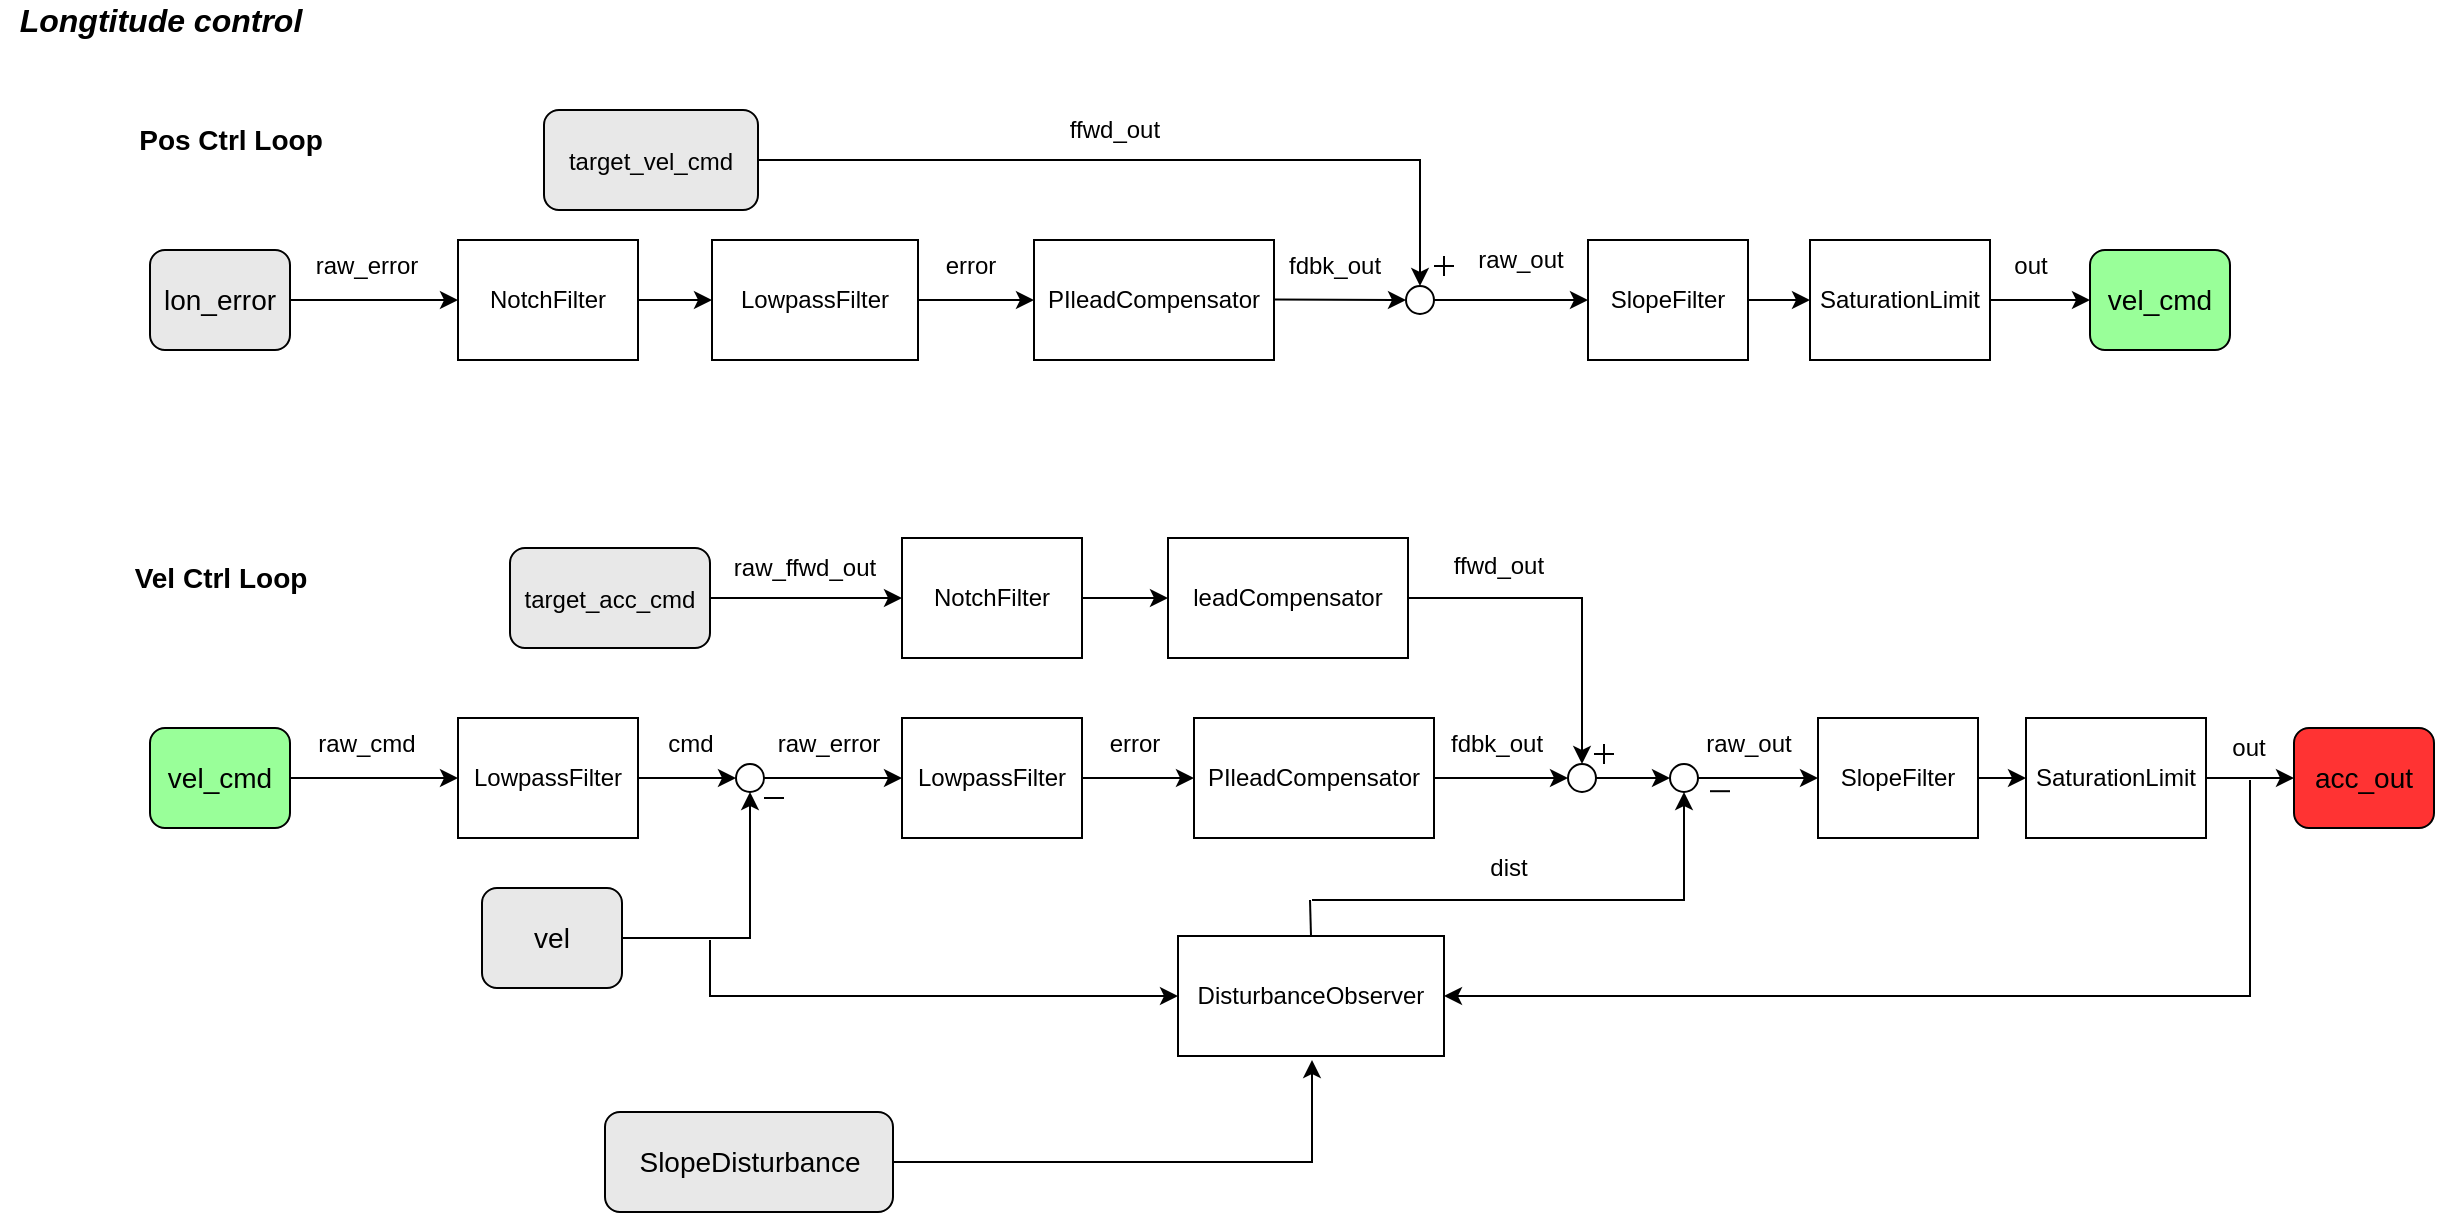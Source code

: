 <mxfile version="15.7.3" type="github">
  <diagram id="6g_Fd1ajQckZ7Yqp9gsq" name="Page-1">
    <mxGraphModel dx="1422" dy="1875" grid="1" gridSize="10" guides="1" tooltips="1" connect="1" arrows="1" fold="1" page="1" pageScale="1" pageWidth="827" pageHeight="1169" math="0" shadow="0">
      <root>
        <mxCell id="0" />
        <mxCell id="1" parent="0" />
        <mxCell id="FIAnAyh_88PYfkYXIVhB-5" style="edgeStyle=orthogonalEdgeStyle;rounded=0;orthogonalLoop=1;jettySize=auto;html=1;exitX=1;exitY=0.5;exitDx=0;exitDy=0;entryX=0;entryY=0.5;entryDx=0;entryDy=0;" parent="1" source="FIAnAyh_88PYfkYXIVhB-1" target="RUSnrg1oQo-M4RbumIp_-7" edge="1">
          <mxGeometry relative="1" as="geometry">
            <mxPoint x="404" as="targetPoint" />
          </mxGeometry>
        </mxCell>
        <mxCell id="FIAnAyh_88PYfkYXIVhB-1" value="NotchFilter" style="rounded=0;whiteSpace=wrap;html=1;" parent="1" vertex="1">
          <mxGeometry x="254" y="-30" width="90" height="60" as="geometry" />
        </mxCell>
        <mxCell id="RUSnrg1oQo-M4RbumIp_-3" value="" style="endArrow=classic;html=1;rounded=0;entryX=0;entryY=0.5;entryDx=0;entryDy=0;exitX=1;exitY=0.5;exitDx=0;exitDy=0;" parent="1" source="qoE_y93I6-oWgTe839o0-49" target="FIAnAyh_88PYfkYXIVhB-1" edge="1">
          <mxGeometry width="50" height="50" relative="1" as="geometry">
            <mxPoint x="174" as="sourcePoint" />
            <mxPoint x="204" y="-0.29" as="targetPoint" />
          </mxGeometry>
        </mxCell>
        <mxCell id="RUSnrg1oQo-M4RbumIp_-4" value="raw_error" style="text;html=1;align=center;verticalAlign=middle;resizable=0;points=[];autosize=1;strokeColor=none;fillColor=none;" parent="1" vertex="1">
          <mxGeometry x="173" y="-27" width="70" height="20" as="geometry" />
        </mxCell>
        <mxCell id="RUSnrg1oQo-M4RbumIp_-8" style="edgeStyle=orthogonalEdgeStyle;rounded=0;orthogonalLoop=1;jettySize=auto;html=1;exitX=1;exitY=0.5;exitDx=0;exitDy=0;entryX=0;entryY=0.5;entryDx=0;entryDy=0;" parent="1" source="RUSnrg1oQo-M4RbumIp_-7" target="RUSnrg1oQo-M4RbumIp_-10" edge="1">
          <mxGeometry relative="1" as="geometry">
            <mxPoint x="542" y="0.143" as="targetPoint" />
          </mxGeometry>
        </mxCell>
        <mxCell id="RUSnrg1oQo-M4RbumIp_-7" value="LowpassFilter" style="rounded=0;whiteSpace=wrap;html=1;" parent="1" vertex="1">
          <mxGeometry x="381" y="-30" width="103" height="60" as="geometry" />
        </mxCell>
        <mxCell id="RUSnrg1oQo-M4RbumIp_-10" value="PIleadCompensator" style="rounded=0;whiteSpace=wrap;html=1;" parent="1" vertex="1">
          <mxGeometry x="542" y="-30" width="120" height="60" as="geometry" />
        </mxCell>
        <mxCell id="RUSnrg1oQo-M4RbumIp_-11" value="" style="endArrow=classic;html=1;rounded=0;exitX=1;exitY=0.5;exitDx=0;exitDy=0;entryX=0;entryY=0.5;entryDx=0;entryDy=0;" parent="1" target="RUSnrg1oQo-M4RbumIp_-13" edge="1">
          <mxGeometry width="50" height="50" relative="1" as="geometry">
            <mxPoint x="662" y="-0.29" as="sourcePoint" />
            <mxPoint x="723" y="-0.29" as="targetPoint" />
          </mxGeometry>
        </mxCell>
        <mxCell id="RUSnrg1oQo-M4RbumIp_-12" value="fdbk_out" style="text;html=1;align=center;verticalAlign=middle;resizable=0;points=[];autosize=1;strokeColor=none;fillColor=none;" parent="1" vertex="1">
          <mxGeometry x="662" y="-27" width="60" height="20" as="geometry" />
        </mxCell>
        <mxCell id="RUSnrg1oQo-M4RbumIp_-13" value="" style="ellipse;whiteSpace=wrap;html=1;aspect=fixed;" parent="1" vertex="1">
          <mxGeometry x="728" y="-7" width="14" height="14" as="geometry" />
        </mxCell>
        <mxCell id="RUSnrg1oQo-M4RbumIp_-15" value="" style="endArrow=classic;html=1;rounded=0;exitX=1;exitY=0.5;exitDx=0;exitDy=0;" parent="1" source="6ou-MsNmvMS3vPGDJ_Ky-21" edge="1">
          <mxGeometry width="50" height="50" relative="1" as="geometry">
            <mxPoint x="513" y="-70" as="sourcePoint" />
            <mxPoint x="735" y="-7" as="targetPoint" />
            <Array as="points">
              <mxPoint x="620" y="-70" />
              <mxPoint x="735" y="-70" />
            </Array>
          </mxGeometry>
        </mxCell>
        <mxCell id="RUSnrg1oQo-M4RbumIp_-19" value="" style="group" parent="1" vertex="1" connectable="0">
          <mxGeometry x="742" y="-22" width="10" height="10" as="geometry" />
        </mxCell>
        <mxCell id="RUSnrg1oQo-M4RbumIp_-17" value="" style="endArrow=none;html=1;rounded=0;" parent="RUSnrg1oQo-M4RbumIp_-19" edge="1">
          <mxGeometry width="50" height="50" relative="1" as="geometry">
            <mxPoint x="5" y="10" as="sourcePoint" />
            <mxPoint x="5" as="targetPoint" />
          </mxGeometry>
        </mxCell>
        <mxCell id="RUSnrg1oQo-M4RbumIp_-18" value="" style="endArrow=none;html=1;rounded=0;" parent="RUSnrg1oQo-M4RbumIp_-19" edge="1">
          <mxGeometry width="50" height="50" relative="1" as="geometry">
            <mxPoint x="10" y="5" as="sourcePoint" />
            <mxPoint y="5" as="targetPoint" />
          </mxGeometry>
        </mxCell>
        <mxCell id="RUSnrg1oQo-M4RbumIp_-20" value="SlopeFilter" style="rounded=0;whiteSpace=wrap;html=1;" parent="1" vertex="1">
          <mxGeometry x="819" y="-30" width="80" height="60" as="geometry" />
        </mxCell>
        <mxCell id="RUSnrg1oQo-M4RbumIp_-21" value="" style="endArrow=classic;html=1;rounded=0;entryX=0;entryY=0.5;entryDx=0;entryDy=0;" parent="1" source="RUSnrg1oQo-M4RbumIp_-13" target="RUSnrg1oQo-M4RbumIp_-20" edge="1">
          <mxGeometry width="50" height="50" relative="1" as="geometry">
            <mxPoint x="743" as="sourcePoint" />
            <mxPoint x="783" as="targetPoint" />
          </mxGeometry>
        </mxCell>
        <mxCell id="RUSnrg1oQo-M4RbumIp_-22" value="SaturationLimit" style="rounded=0;whiteSpace=wrap;html=1;" parent="1" vertex="1">
          <mxGeometry x="930" y="-30" width="90" height="60" as="geometry" />
        </mxCell>
        <mxCell id="RUSnrg1oQo-M4RbumIp_-23" value="" style="endArrow=classic;html=1;rounded=0;exitX=1;exitY=0.5;exitDx=0;exitDy=0;entryX=0;entryY=0.5;entryDx=0;entryDy=0;" parent="1" source="RUSnrg1oQo-M4RbumIp_-20" target="RUSnrg1oQo-M4RbumIp_-22" edge="1">
          <mxGeometry width="50" height="50" relative="1" as="geometry">
            <mxPoint x="901.0" y="-0.24" as="sourcePoint" />
            <mxPoint x="923" as="targetPoint" />
          </mxGeometry>
        </mxCell>
        <mxCell id="RUSnrg1oQo-M4RbumIp_-24" value="" style="endArrow=classic;html=1;rounded=0;exitX=1;exitY=0.5;exitDx=0;exitDy=0;entryX=0;entryY=0.5;entryDx=0;entryDy=0;" parent="1" source="RUSnrg1oQo-M4RbumIp_-22" target="qoE_y93I6-oWgTe839o0-50" edge="1">
          <mxGeometry width="50" height="50" relative="1" as="geometry">
            <mxPoint x="1043" as="sourcePoint" />
            <mxPoint x="1063" as="targetPoint" />
          </mxGeometry>
        </mxCell>
        <mxCell id="RUSnrg1oQo-M4RbumIp_-25" value="raw_out" style="text;html=1;align=center;verticalAlign=middle;resizable=0;points=[];autosize=1;strokeColor=none;fillColor=none;" parent="1" vertex="1">
          <mxGeometry x="755" y="-30" width="60" height="20" as="geometry" />
        </mxCell>
        <mxCell id="RUSnrg1oQo-M4RbumIp_-26" value="out" style="text;html=1;align=center;verticalAlign=middle;resizable=0;points=[];autosize=1;strokeColor=none;fillColor=none;" parent="1" vertex="1">
          <mxGeometry x="1025" y="-27" width="30" height="20" as="geometry" />
        </mxCell>
        <mxCell id="RUSnrg1oQo-M4RbumIp_-27" value="error" style="text;html=1;align=center;verticalAlign=middle;resizable=0;points=[];autosize=1;strokeColor=none;fillColor=none;" parent="1" vertex="1">
          <mxGeometry x="490" y="-27" width="40" height="20" as="geometry" />
        </mxCell>
        <mxCell id="qoE_y93I6-oWgTe839o0-24" value="&lt;b&gt;&lt;font style=&quot;font-size: 14px&quot;&gt;Pos Ctrl Loop&lt;/font&gt;&lt;/b&gt;" style="text;html=1;align=center;verticalAlign=middle;resizable=0;points=[];autosize=1;strokeColor=none;fillColor=none;" parent="1" vertex="1">
          <mxGeometry x="85" y="-90" width="110" height="20" as="geometry" />
        </mxCell>
        <mxCell id="qoE_y93I6-oWgTe839o0-25" style="edgeStyle=orthogonalEdgeStyle;rounded=0;orthogonalLoop=1;jettySize=auto;html=1;exitX=1;exitY=0.5;exitDx=0;exitDy=0;entryX=0;entryY=0.5;entryDx=0;entryDy=0;" parent="1" source="qoE_y93I6-oWgTe839o0-26" target="qoE_y93I6-oWgTe839o0-54" edge="1">
          <mxGeometry relative="1" as="geometry">
            <mxPoint x="410" y="239" as="targetPoint" />
          </mxGeometry>
        </mxCell>
        <mxCell id="qoE_y93I6-oWgTe839o0-26" value="LowpassFilter" style="rounded=0;whiteSpace=wrap;html=1;" parent="1" vertex="1">
          <mxGeometry x="254" y="209" width="90" height="60" as="geometry" />
        </mxCell>
        <mxCell id="qoE_y93I6-oWgTe839o0-27" value="" style="endArrow=classic;html=1;rounded=0;entryX=0;entryY=0.5;entryDx=0;entryDy=0;exitX=1;exitY=0.5;exitDx=0;exitDy=0;" parent="1" source="qoE_y93I6-oWgTe839o0-52" target="qoE_y93I6-oWgTe839o0-26" edge="1">
          <mxGeometry width="50" height="50" relative="1" as="geometry">
            <mxPoint x="174" y="239.0" as="sourcePoint" />
            <mxPoint x="204" y="238.71" as="targetPoint" />
          </mxGeometry>
        </mxCell>
        <mxCell id="qoE_y93I6-oWgTe839o0-28" value="raw_cmd" style="text;html=1;align=center;verticalAlign=middle;resizable=0;points=[];autosize=1;strokeColor=none;fillColor=none;" parent="1" vertex="1">
          <mxGeometry x="178" y="212" width="60" height="20" as="geometry" />
        </mxCell>
        <mxCell id="qoE_y93I6-oWgTe839o0-48" value="&lt;b&gt;&lt;font style=&quot;font-size: 14px&quot;&gt;Vel Ctrl Loop&lt;/font&gt;&lt;/b&gt;" style="text;html=1;align=center;verticalAlign=middle;resizable=0;points=[];autosize=1;strokeColor=none;fillColor=none;" parent="1" vertex="1">
          <mxGeometry x="85" y="129" width="100" height="20" as="geometry" />
        </mxCell>
        <mxCell id="qoE_y93I6-oWgTe839o0-49" value="lon_error" style="rounded=1;whiteSpace=wrap;html=1;fontSize=14;fillColor=#E8E8E8;" parent="1" vertex="1">
          <mxGeometry x="100" y="-25" width="70" height="50" as="geometry" />
        </mxCell>
        <mxCell id="qoE_y93I6-oWgTe839o0-50" value="vel_cmd" style="rounded=1;whiteSpace=wrap;html=1;fontSize=14;fillColor=#99FF99;" parent="1" vertex="1">
          <mxGeometry x="1070" y="-25" width="70" height="50" as="geometry" />
        </mxCell>
        <mxCell id="qoE_y93I6-oWgTe839o0-52" value="vel_cmd" style="rounded=1;whiteSpace=wrap;html=1;fontSize=14;fillColor=#99FF99;" parent="1" vertex="1">
          <mxGeometry x="100" y="214" width="70" height="50" as="geometry" />
        </mxCell>
        <mxCell id="qoE_y93I6-oWgTe839o0-53" value="cmd" style="text;html=1;align=center;verticalAlign=middle;resizable=0;points=[];autosize=1;strokeColor=none;fillColor=none;" parent="1" vertex="1">
          <mxGeometry x="350" y="212" width="40" height="20" as="geometry" />
        </mxCell>
        <mxCell id="qoE_y93I6-oWgTe839o0-54" value="" style="ellipse;whiteSpace=wrap;html=1;aspect=fixed;" parent="1" vertex="1">
          <mxGeometry x="393" y="232" width="14" height="14" as="geometry" />
        </mxCell>
        <mxCell id="qoE_y93I6-oWgTe839o0-56" value="" style="endArrow=classic;html=1;rounded=0;entryX=0.5;entryY=1;entryDx=0;entryDy=0;exitX=1;exitY=0.5;exitDx=0;exitDy=0;" parent="1" source="6ou-MsNmvMS3vPGDJ_Ky-23" target="qoE_y93I6-oWgTe839o0-54" edge="1">
          <mxGeometry width="50" height="50" relative="1" as="geometry">
            <mxPoint x="300" y="296" as="sourcePoint" />
            <mxPoint x="400" y="259" as="targetPoint" />
            <Array as="points">
              <mxPoint x="400" y="319" />
              <mxPoint x="400" y="296" />
            </Array>
          </mxGeometry>
        </mxCell>
        <mxCell id="qoE_y93I6-oWgTe839o0-59" value="" style="endArrow=none;html=1;rounded=0;fontSize=14;" parent="1" edge="1">
          <mxGeometry width="50" height="50" relative="1" as="geometry">
            <mxPoint x="407" y="249" as="sourcePoint" />
            <mxPoint x="417" y="249" as="targetPoint" />
          </mxGeometry>
        </mxCell>
        <mxCell id="qoE_y93I6-oWgTe839o0-60" value="LowpassFilter" style="rounded=0;whiteSpace=wrap;html=1;" parent="1" vertex="1">
          <mxGeometry x="476" y="209" width="90" height="60" as="geometry" />
        </mxCell>
        <mxCell id="qoE_y93I6-oWgTe839o0-62" value="raw_error" style="text;html=1;align=center;verticalAlign=middle;resizable=0;points=[];autosize=1;strokeColor=none;fillColor=none;" parent="1" vertex="1">
          <mxGeometry x="404" y="212" width="70" height="20" as="geometry" />
        </mxCell>
        <mxCell id="6ou-MsNmvMS3vPGDJ_Ky-1" style="edgeStyle=orthogonalEdgeStyle;rounded=0;orthogonalLoop=1;jettySize=auto;html=1;entryX=0;entryY=0.5;entryDx=0;entryDy=0;exitX=1;exitY=0.5;exitDx=0;exitDy=0;" parent="1" source="qoE_y93I6-oWgTe839o0-54" target="qoE_y93I6-oWgTe839o0-60" edge="1">
          <mxGeometry relative="1" as="geometry">
            <mxPoint x="456.0" y="238.86" as="targetPoint" />
            <mxPoint x="410" y="239" as="sourcePoint" />
          </mxGeometry>
        </mxCell>
        <mxCell id="6ou-MsNmvMS3vPGDJ_Ky-2" style="edgeStyle=orthogonalEdgeStyle;rounded=0;orthogonalLoop=1;jettySize=auto;html=1;exitX=1;exitY=0.5;exitDx=0;exitDy=0;entryX=0;entryY=0.5;entryDx=0;entryDy=0;" parent="1" source="qoE_y93I6-oWgTe839o0-60" target="6ou-MsNmvMS3vPGDJ_Ky-4" edge="1">
          <mxGeometry relative="1" as="geometry">
            <mxPoint x="620" y="239" as="targetPoint" />
            <mxPoint x="580" y="238.8" as="sourcePoint" />
          </mxGeometry>
        </mxCell>
        <mxCell id="6ou-MsNmvMS3vPGDJ_Ky-3" value="error" style="text;html=1;align=center;verticalAlign=middle;resizable=0;points=[];autosize=1;strokeColor=none;fillColor=none;" parent="1" vertex="1">
          <mxGeometry x="572" y="212" width="40" height="20" as="geometry" />
        </mxCell>
        <mxCell id="6ou-MsNmvMS3vPGDJ_Ky-4" value="PIleadCompensator" style="rounded=0;whiteSpace=wrap;html=1;" parent="1" vertex="1">
          <mxGeometry x="622" y="209" width="120" height="60" as="geometry" />
        </mxCell>
        <mxCell id="6ou-MsNmvMS3vPGDJ_Ky-5" value="" style="endArrow=classic;html=1;rounded=0;exitX=1;exitY=0.5;exitDx=0;exitDy=0;entryX=0;entryY=0.5;entryDx=0;entryDy=0;" parent="1" source="6ou-MsNmvMS3vPGDJ_Ky-4" target="6ou-MsNmvMS3vPGDJ_Ky-14" edge="1">
          <mxGeometry width="50" height="50" relative="1" as="geometry">
            <mxPoint x="752" y="238.71" as="sourcePoint" />
            <mxPoint x="810" y="239" as="targetPoint" />
          </mxGeometry>
        </mxCell>
        <mxCell id="6ou-MsNmvMS3vPGDJ_Ky-6" value="fdbk_out" style="text;html=1;align=center;verticalAlign=middle;resizable=0;points=[];autosize=1;strokeColor=none;fillColor=none;" parent="1" vertex="1">
          <mxGeometry x="743" y="212" width="60" height="20" as="geometry" />
        </mxCell>
        <mxCell id="6ou-MsNmvMS3vPGDJ_Ky-8" value="NotchFilter" style="rounded=0;whiteSpace=wrap;html=1;" parent="1" vertex="1">
          <mxGeometry x="476" y="119" width="90" height="60" as="geometry" />
        </mxCell>
        <mxCell id="6ou-MsNmvMS3vPGDJ_Ky-10" style="edgeStyle=orthogonalEdgeStyle;rounded=0;orthogonalLoop=1;jettySize=auto;html=1;entryX=0;entryY=0.5;entryDx=0;entryDy=0;exitX=1;exitY=0.5;exitDx=0;exitDy=0;" parent="1" source="2CJdkRJwsNgzcTbNCUTt-1" target="6ou-MsNmvMS3vPGDJ_Ky-8" edge="1">
          <mxGeometry relative="1" as="geometry">
            <mxPoint x="460" y="148.71" as="targetPoint" />
            <mxPoint x="400" y="149" as="sourcePoint" />
          </mxGeometry>
        </mxCell>
        <mxCell id="6ou-MsNmvMS3vPGDJ_Ky-12" value="leadCompensator" style="rounded=0;whiteSpace=wrap;html=1;" parent="1" vertex="1">
          <mxGeometry x="609" y="119" width="120" height="60" as="geometry" />
        </mxCell>
        <mxCell id="6ou-MsNmvMS3vPGDJ_Ky-13" style="edgeStyle=orthogonalEdgeStyle;rounded=0;orthogonalLoop=1;jettySize=auto;html=1;exitX=1;exitY=0.5;exitDx=0;exitDy=0;entryX=0;entryY=0.5;entryDx=0;entryDy=0;" parent="1" source="6ou-MsNmvMS3vPGDJ_Ky-8" target="6ou-MsNmvMS3vPGDJ_Ky-12" edge="1">
          <mxGeometry relative="1" as="geometry">
            <mxPoint x="620" y="149" as="targetPoint" />
            <mxPoint x="574" y="148.71" as="sourcePoint" />
          </mxGeometry>
        </mxCell>
        <mxCell id="6ou-MsNmvMS3vPGDJ_Ky-14" value="" style="ellipse;whiteSpace=wrap;html=1;aspect=fixed;" parent="1" vertex="1">
          <mxGeometry x="809" y="232" width="14" height="14" as="geometry" />
        </mxCell>
        <mxCell id="6ou-MsNmvMS3vPGDJ_Ky-16" value="" style="endArrow=classic;html=1;rounded=0;entryX=0.5;entryY=0;entryDx=0;entryDy=0;exitX=1;exitY=0.5;exitDx=0;exitDy=0;" parent="1" source="6ou-MsNmvMS3vPGDJ_Ky-12" target="6ou-MsNmvMS3vPGDJ_Ky-14" edge="1">
          <mxGeometry width="50" height="50" relative="1" as="geometry">
            <mxPoint x="676" y="182" as="sourcePoint" />
            <mxPoint x="816" y="229" as="targetPoint" />
            <Array as="points">
              <mxPoint x="816" y="149" />
            </Array>
          </mxGeometry>
        </mxCell>
        <mxCell id="6ou-MsNmvMS3vPGDJ_Ky-17" value="" style="group" parent="1" vertex="1" connectable="0">
          <mxGeometry x="822" y="222" width="10" height="10" as="geometry" />
        </mxCell>
        <mxCell id="6ou-MsNmvMS3vPGDJ_Ky-18" value="" style="endArrow=none;html=1;rounded=0;" parent="6ou-MsNmvMS3vPGDJ_Ky-17" edge="1">
          <mxGeometry width="50" height="50" relative="1" as="geometry">
            <mxPoint x="5" y="10" as="sourcePoint" />
            <mxPoint x="5" as="targetPoint" />
          </mxGeometry>
        </mxCell>
        <mxCell id="6ou-MsNmvMS3vPGDJ_Ky-19" value="" style="endArrow=none;html=1;rounded=0;" parent="6ou-MsNmvMS3vPGDJ_Ky-17" edge="1">
          <mxGeometry width="50" height="50" relative="1" as="geometry">
            <mxPoint x="10" y="5" as="sourcePoint" />
            <mxPoint y="5" as="targetPoint" />
          </mxGeometry>
        </mxCell>
        <mxCell id="6ou-MsNmvMS3vPGDJ_Ky-20" value="ffwd_out" style="text;html=1;align=center;verticalAlign=middle;resizable=0;points=[];autosize=1;strokeColor=none;fillColor=none;" parent="1" vertex="1">
          <mxGeometry x="744" y="123" width="60" height="20" as="geometry" />
        </mxCell>
        <mxCell id="6ou-MsNmvMS3vPGDJ_Ky-21" value="&lt;span style=&quot;font-size: 12px&quot;&gt;target_vel_cmd&lt;/span&gt;" style="rounded=1;whiteSpace=wrap;html=1;fontSize=14;fillColor=#E8E8E8;" parent="1" vertex="1">
          <mxGeometry x="297" y="-95" width="107" height="50" as="geometry" />
        </mxCell>
        <mxCell id="6ou-MsNmvMS3vPGDJ_Ky-22" value="ffwd_out" style="text;html=1;align=center;verticalAlign=middle;resizable=0;points=[];autosize=1;strokeColor=none;fillColor=none;" parent="1" vertex="1">
          <mxGeometry x="552" y="-95" width="60" height="20" as="geometry" />
        </mxCell>
        <mxCell id="6ou-MsNmvMS3vPGDJ_Ky-23" value="vel" style="rounded=1;whiteSpace=wrap;html=1;fontSize=14;fillColor=#E8E8E8;" parent="1" vertex="1">
          <mxGeometry x="266" y="294" width="70" height="50" as="geometry" />
        </mxCell>
        <mxCell id="6ou-MsNmvMS3vPGDJ_Ky-25" value="raw_out" style="text;html=1;align=center;verticalAlign=middle;resizable=0;points=[];autosize=1;strokeColor=none;fillColor=none;" parent="1" vertex="1">
          <mxGeometry x="869" y="212" width="60" height="20" as="geometry" />
        </mxCell>
        <mxCell id="6ou-MsNmvMS3vPGDJ_Ky-26" value="SlopeFilter" style="rounded=0;whiteSpace=wrap;html=1;" parent="1" vertex="1">
          <mxGeometry x="934" y="209" width="80" height="60" as="geometry" />
        </mxCell>
        <mxCell id="2CJdkRJwsNgzcTbNCUTt-1" value="&lt;span style=&quot;font-size: 12px&quot;&gt;target_acc_cmd&lt;/span&gt;" style="rounded=1;whiteSpace=wrap;html=1;fontSize=14;fillColor=#E8E8E8;" parent="1" vertex="1">
          <mxGeometry x="280" y="124" width="100" height="50" as="geometry" />
        </mxCell>
        <mxCell id="2CJdkRJwsNgzcTbNCUTt-2" value="raw_ffwd_out" style="text;html=1;align=center;verticalAlign=middle;resizable=0;points=[];autosize=1;strokeColor=none;fillColor=none;" parent="1" vertex="1">
          <mxGeometry x="381.5" y="124" width="90" height="20" as="geometry" />
        </mxCell>
        <mxCell id="2CJdkRJwsNgzcTbNCUTt-3" value="SaturationLimit" style="rounded=0;whiteSpace=wrap;html=1;" parent="1" vertex="1">
          <mxGeometry x="1038" y="209" width="90" height="60" as="geometry" />
        </mxCell>
        <mxCell id="2CJdkRJwsNgzcTbNCUTt-4" value="" style="endArrow=classic;html=1;rounded=0;exitX=1;exitY=0.5;exitDx=0;exitDy=0;entryX=0;entryY=0.5;entryDx=0;entryDy=0;" parent="1" source="6ou-MsNmvMS3vPGDJ_Ky-26" target="2CJdkRJwsNgzcTbNCUTt-3" edge="1">
          <mxGeometry width="50" height="50" relative="1" as="geometry">
            <mxPoint x="984.0" y="310" as="sourcePoint" />
            <mxPoint x="1044" y="239" as="targetPoint" />
          </mxGeometry>
        </mxCell>
        <mxCell id="2CJdkRJwsNgzcTbNCUTt-5" value="out" style="text;html=1;align=center;verticalAlign=middle;resizable=0;points=[];autosize=1;strokeColor=none;fillColor=none;" parent="1" vertex="1">
          <mxGeometry x="1134" y="214" width="30" height="20" as="geometry" />
        </mxCell>
        <mxCell id="Y4PM5d1un2te80g-p5qK-1" value="" style="endArrow=classic;html=1;rounded=0;exitX=1;exitY=0.5;exitDx=0;exitDy=0;entryX=0;entryY=0.5;entryDx=0;entryDy=0;" parent="1" source="2CJdkRJwsNgzcTbNCUTt-3" target="Y4PM5d1un2te80g-p5qK-9" edge="1">
          <mxGeometry width="50" height="50" relative="1" as="geometry">
            <mxPoint x="1144" y="238.76" as="sourcePoint" />
            <mxPoint x="1180" y="238.76" as="targetPoint" />
          </mxGeometry>
        </mxCell>
        <mxCell id="Y4PM5d1un2te80g-p5qK-2" value="" style="ellipse;whiteSpace=wrap;html=1;aspect=fixed;" parent="1" vertex="1">
          <mxGeometry x="860" y="232" width="14" height="14" as="geometry" />
        </mxCell>
        <mxCell id="Y4PM5d1un2te80g-p5qK-7" value="" style="endArrow=none;html=1;rounded=0;fontSize=14;" parent="1" edge="1">
          <mxGeometry width="50" height="50" relative="1" as="geometry">
            <mxPoint x="880" y="245.6" as="sourcePoint" />
            <mxPoint x="890" y="245.6" as="targetPoint" />
          </mxGeometry>
        </mxCell>
        <mxCell id="Y4PM5d1un2te80g-p5qK-8" value="" style="endArrow=classic;html=1;rounded=0;exitX=1;exitY=0.5;exitDx=0;exitDy=0;entryX=0;entryY=0.5;entryDx=0;entryDy=0;" parent="1" source="Y4PM5d1un2te80g-p5qK-2" edge="1" target="6ou-MsNmvMS3vPGDJ_Ky-26">
          <mxGeometry width="50" height="50" relative="1" as="geometry">
            <mxPoint x="889" y="238.8" as="sourcePoint" />
            <mxPoint x="925" y="238.8" as="targetPoint" />
          </mxGeometry>
        </mxCell>
        <mxCell id="Y4PM5d1un2te80g-p5qK-9" value="acc_out" style="rounded=1;whiteSpace=wrap;html=1;fontSize=14;fillColor=#FF3333;" parent="1" vertex="1">
          <mxGeometry x="1172" y="214" width="70" height="50" as="geometry" />
        </mxCell>
        <mxCell id="Y4PM5d1un2te80g-p5qK-11" value="DisturbanceObserver" style="rounded=0;whiteSpace=wrap;html=1;" parent="1" vertex="1">
          <mxGeometry x="614" y="318" width="133" height="60" as="geometry" />
        </mxCell>
        <mxCell id="Y4PM5d1un2te80g-p5qK-12" value="SlopeDisturbance" style="rounded=1;whiteSpace=wrap;html=1;fontSize=14;fillColor=#E8E8E8;" parent="1" vertex="1">
          <mxGeometry x="327.5" y="406" width="144" height="50" as="geometry" />
        </mxCell>
        <mxCell id="Y4PM5d1un2te80g-p5qK-16" value="" style="endArrow=classic;html=1;rounded=0;entryX=0;entryY=0.5;entryDx=0;entryDy=0;" parent="1" target="Y4PM5d1un2te80g-p5qK-11" edge="1">
          <mxGeometry width="50" height="50" relative="1" as="geometry">
            <mxPoint x="380" y="320" as="sourcePoint" />
            <mxPoint x="443.5" y="439.5" as="targetPoint" />
            <Array as="points">
              <mxPoint x="380" y="348" />
            </Array>
          </mxGeometry>
        </mxCell>
        <mxCell id="Y4PM5d1un2te80g-p5qK-17" value="" style="endArrow=classic;html=1;rounded=0;exitX=1;exitY=0.5;exitDx=0;exitDy=0;" parent="1" edge="1" source="Y4PM5d1un2te80g-p5qK-12">
          <mxGeometry width="50" height="50" relative="1" as="geometry">
            <mxPoint x="471.5" y="430" as="sourcePoint" />
            <mxPoint x="681" y="380" as="targetPoint" />
            <Array as="points">
              <mxPoint x="681" y="431" />
            </Array>
          </mxGeometry>
        </mxCell>
        <mxCell id="Y4PM5d1un2te80g-p5qK-18" value="" style="endArrow=classic;html=1;rounded=0;entryX=1;entryY=0.5;entryDx=0;entryDy=0;" parent="1" target="Y4PM5d1un2te80g-p5qK-11" edge="1">
          <mxGeometry width="50" height="50" relative="1" as="geometry">
            <mxPoint x="1150" y="240" as="sourcePoint" />
            <mxPoint x="978.0" y="408" as="targetPoint" />
            <Array as="points">
              <mxPoint x="1150" y="348" />
            </Array>
          </mxGeometry>
        </mxCell>
        <mxCell id="Y4PM5d1un2te80g-p5qK-19" value="" style="endArrow=classic;html=1;rounded=0;entryX=0.5;entryY=1;entryDx=0;entryDy=0;" parent="1" target="Y4PM5d1un2te80g-p5qK-2" edge="1">
          <mxGeometry width="50" height="50" relative="1" as="geometry">
            <mxPoint x="681" y="300" as="sourcePoint" />
            <mxPoint x="763.5" y="317" as="targetPoint" />
            <Array as="points">
              <mxPoint x="867" y="300" />
            </Array>
          </mxGeometry>
        </mxCell>
        <mxCell id="Y4PM5d1un2te80g-p5qK-20" value="" style="endArrow=none;html=1;rounded=0;exitX=0.5;exitY=0;exitDx=0;exitDy=0;" parent="1" source="Y4PM5d1un2te80g-p5qK-11" edge="1">
          <mxGeometry width="50" height="50" relative="1" as="geometry">
            <mxPoint x="850" y="380" as="sourcePoint" />
            <mxPoint x="680" y="300" as="targetPoint" />
          </mxGeometry>
        </mxCell>
        <mxCell id="Y4PM5d1un2te80g-p5qK-21" value="" style="endArrow=classic;html=1;rounded=0;exitX=1;exitY=0.5;exitDx=0;exitDy=0;entryX=0;entryY=0.5;entryDx=0;entryDy=0;" parent="1" source="6ou-MsNmvMS3vPGDJ_Ky-14" target="Y4PM5d1un2te80g-p5qK-2" edge="1">
          <mxGeometry width="50" height="50" relative="1" as="geometry">
            <mxPoint x="809" y="263.63" as="sourcePoint" />
            <mxPoint x="860" y="263.43" as="targetPoint" />
          </mxGeometry>
        </mxCell>
        <mxCell id="5kNPd32KaaXFdklQPATe-1" value="dist" style="text;html=1;align=center;verticalAlign=middle;resizable=0;points=[];autosize=1;strokeColor=none;fillColor=none;" vertex="1" parent="1">
          <mxGeometry x="764" y="274" width="30" height="20" as="geometry" />
        </mxCell>
        <mxCell id="5kNPd32KaaXFdklQPATe-2" value="&lt;b style=&quot;font-size: 16px;&quot;&gt;&lt;font style=&quot;font-size: 16px;&quot;&gt;Longtitude control&lt;br style=&quot;font-size: 16px;&quot;&gt;&lt;/font&gt;&lt;/b&gt;" style="text;html=1;align=center;verticalAlign=middle;resizable=0;points=[];autosize=1;strokeColor=none;fillColor=none;fontSize=16;fontStyle=2" vertex="1" parent="1">
          <mxGeometry x="25" y="-150" width="160" height="20" as="geometry" />
        </mxCell>
      </root>
    </mxGraphModel>
  </diagram>
</mxfile>
